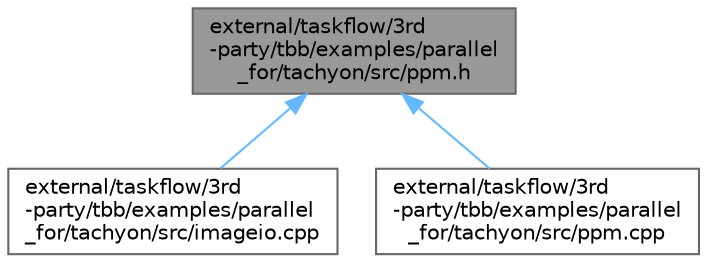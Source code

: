 digraph "external/taskflow/3rd-party/tbb/examples/parallel_for/tachyon/src/ppm.h"
{
 // LATEX_PDF_SIZE
  bgcolor="transparent";
  edge [fontname=Helvetica,fontsize=10,labelfontname=Helvetica,labelfontsize=10];
  node [fontname=Helvetica,fontsize=10,shape=box,height=0.2,width=0.4];
  Node1 [id="Node000001",label="external/taskflow/3rd\l-party/tbb/examples/parallel\l_for/tachyon/src/ppm.h",height=0.2,width=0.4,color="gray40", fillcolor="grey60", style="filled", fontcolor="black",tooltip=" "];
  Node1 -> Node2 [id="edge3_Node000001_Node000002",dir="back",color="steelblue1",style="solid",tooltip=" "];
  Node2 [id="Node000002",label="external/taskflow/3rd\l-party/tbb/examples/parallel\l_for/tachyon/src/imageio.cpp",height=0.2,width=0.4,color="grey40", fillcolor="white", style="filled",URL="$imageio_8cpp.html",tooltip=" "];
  Node1 -> Node3 [id="edge4_Node000001_Node000003",dir="back",color="steelblue1",style="solid",tooltip=" "];
  Node3 [id="Node000003",label="external/taskflow/3rd\l-party/tbb/examples/parallel\l_for/tachyon/src/ppm.cpp",height=0.2,width=0.4,color="grey40", fillcolor="white", style="filled",URL="$ppm_8cpp.html",tooltip=" "];
}
